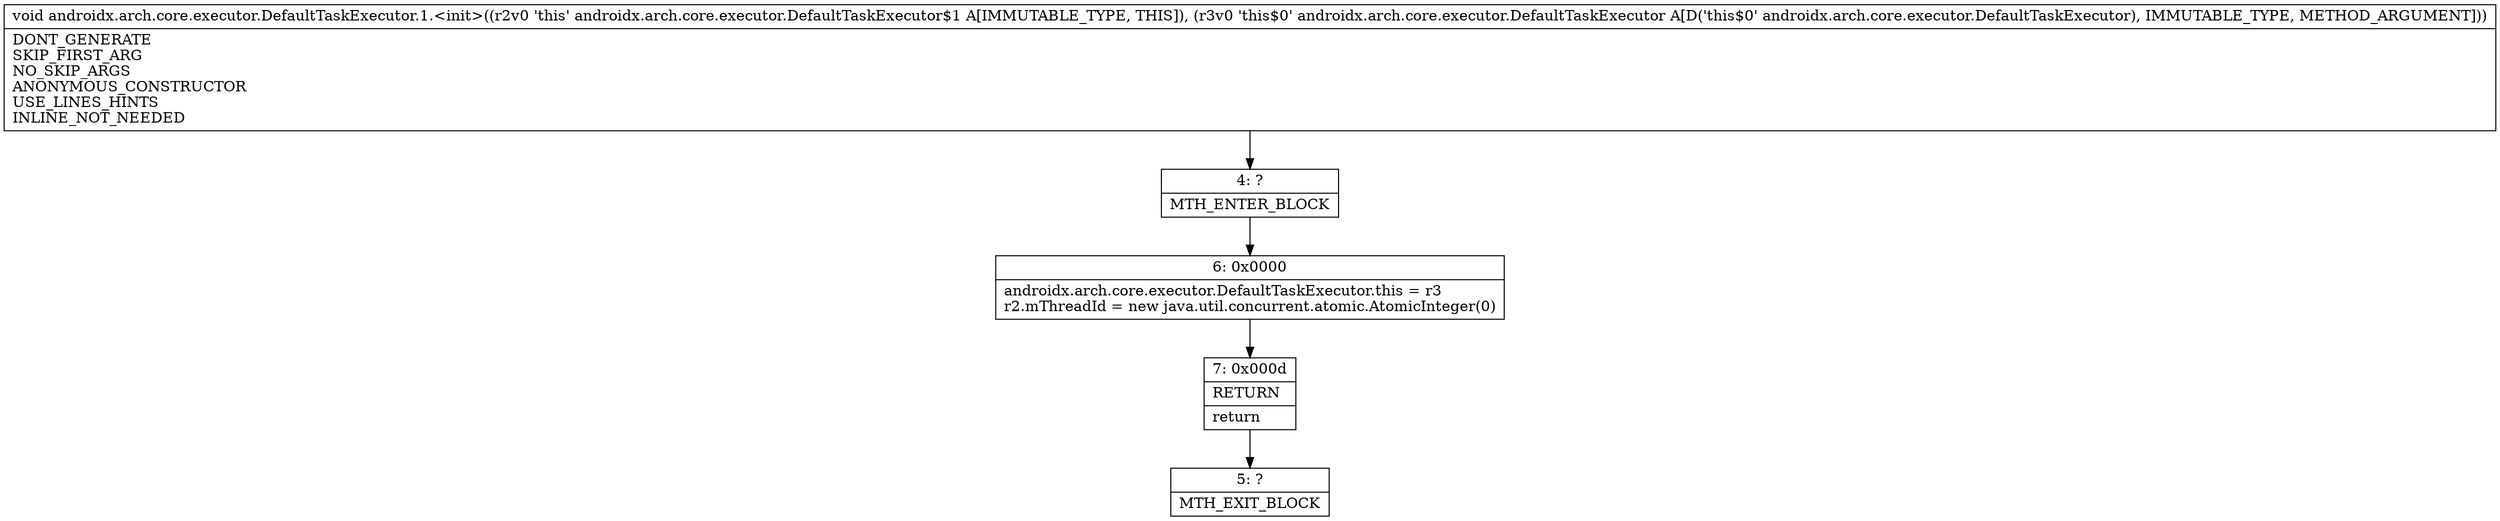 digraph "CFG forandroidx.arch.core.executor.DefaultTaskExecutor.1.\<init\>(Landroidx\/arch\/core\/executor\/DefaultTaskExecutor;)V" {
Node_4 [shape=record,label="{4\:\ ?|MTH_ENTER_BLOCK\l}"];
Node_6 [shape=record,label="{6\:\ 0x0000|androidx.arch.core.executor.DefaultTaskExecutor.this = r3\lr2.mThreadId = new java.util.concurrent.atomic.AtomicInteger(0)\l}"];
Node_7 [shape=record,label="{7\:\ 0x000d|RETURN\l|return\l}"];
Node_5 [shape=record,label="{5\:\ ?|MTH_EXIT_BLOCK\l}"];
MethodNode[shape=record,label="{void androidx.arch.core.executor.DefaultTaskExecutor.1.\<init\>((r2v0 'this' androidx.arch.core.executor.DefaultTaskExecutor$1 A[IMMUTABLE_TYPE, THIS]), (r3v0 'this$0' androidx.arch.core.executor.DefaultTaskExecutor A[D('this$0' androidx.arch.core.executor.DefaultTaskExecutor), IMMUTABLE_TYPE, METHOD_ARGUMENT]))  | DONT_GENERATE\lSKIP_FIRST_ARG\lNO_SKIP_ARGS\lANONYMOUS_CONSTRUCTOR\lUSE_LINES_HINTS\lINLINE_NOT_NEEDED\l}"];
MethodNode -> Node_4;Node_4 -> Node_6;
Node_6 -> Node_7;
Node_7 -> Node_5;
}

